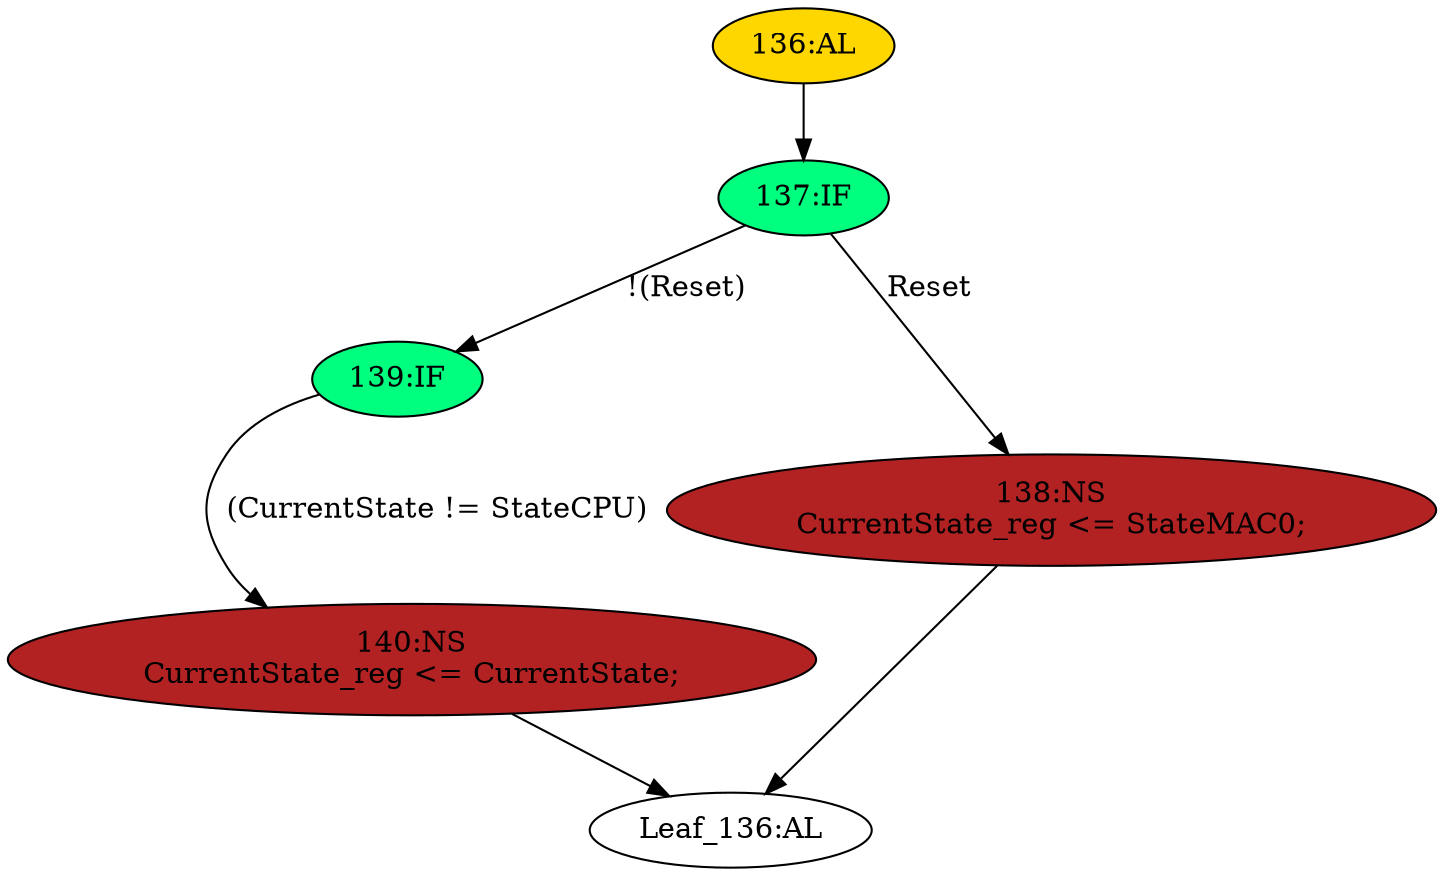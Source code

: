 strict digraph "" {
	node [label="\N"];
	"140:NS"	 [ast="<pyverilog.vparser.ast.NonblockingSubstitution object at 0x7f7ac5192310>",
		fillcolor=firebrick,
		label="140:NS
CurrentState_reg <= CurrentState;",
		statements="[<pyverilog.vparser.ast.NonblockingSubstitution object at 0x7f7ac5192310>]",
		style=filled,
		typ=NonblockingSubstitution];
	"Leaf_136:AL"	 [def_var="['CurrentState_reg']",
		label="Leaf_136:AL"];
	"140:NS" -> "Leaf_136:AL"	 [cond="[]",
		lineno=None];
	"139:IF"	 [ast="<pyverilog.vparser.ast.IfStatement object at 0x7f7ac5192690>",
		fillcolor=springgreen,
		label="139:IF",
		statements="[]",
		style=filled,
		typ=IfStatement];
	"139:IF" -> "140:NS"	 [cond="['CurrentState', 'StateCPU']",
		label="(CurrentState != StateCPU)",
		lineno=139];
	"136:AL"	 [ast="<pyverilog.vparser.ast.Always object at 0x7f7ac5192850>",
		clk_sens=True,
		fillcolor=gold,
		label="136:AL",
		sens="['Clk', 'Reset']",
		statements="[]",
		style=filled,
		typ=Always,
		use_var="['Reset', 'StateCPU', 'CurrentState']"];
	"137:IF"	 [ast="<pyverilog.vparser.ast.IfStatement object at 0x7f7ac51929d0>",
		fillcolor=springgreen,
		label="137:IF",
		statements="[]",
		style=filled,
		typ=IfStatement];
	"136:AL" -> "137:IF"	 [cond="[]",
		lineno=None];
	"137:IF" -> "139:IF"	 [cond="['Reset']",
		label="!(Reset)",
		lineno=137];
	"138:NS"	 [ast="<pyverilog.vparser.ast.NonblockingSubstitution object at 0x7f7ac5192a10>",
		fillcolor=firebrick,
		label="138:NS
CurrentState_reg <= StateMAC0;",
		statements="[<pyverilog.vparser.ast.NonblockingSubstitution object at 0x7f7ac5192a10>]",
		style=filled,
		typ=NonblockingSubstitution];
	"137:IF" -> "138:NS"	 [cond="['Reset']",
		label=Reset,
		lineno=137];
	"138:NS" -> "Leaf_136:AL"	 [cond="[]",
		lineno=None];
}
